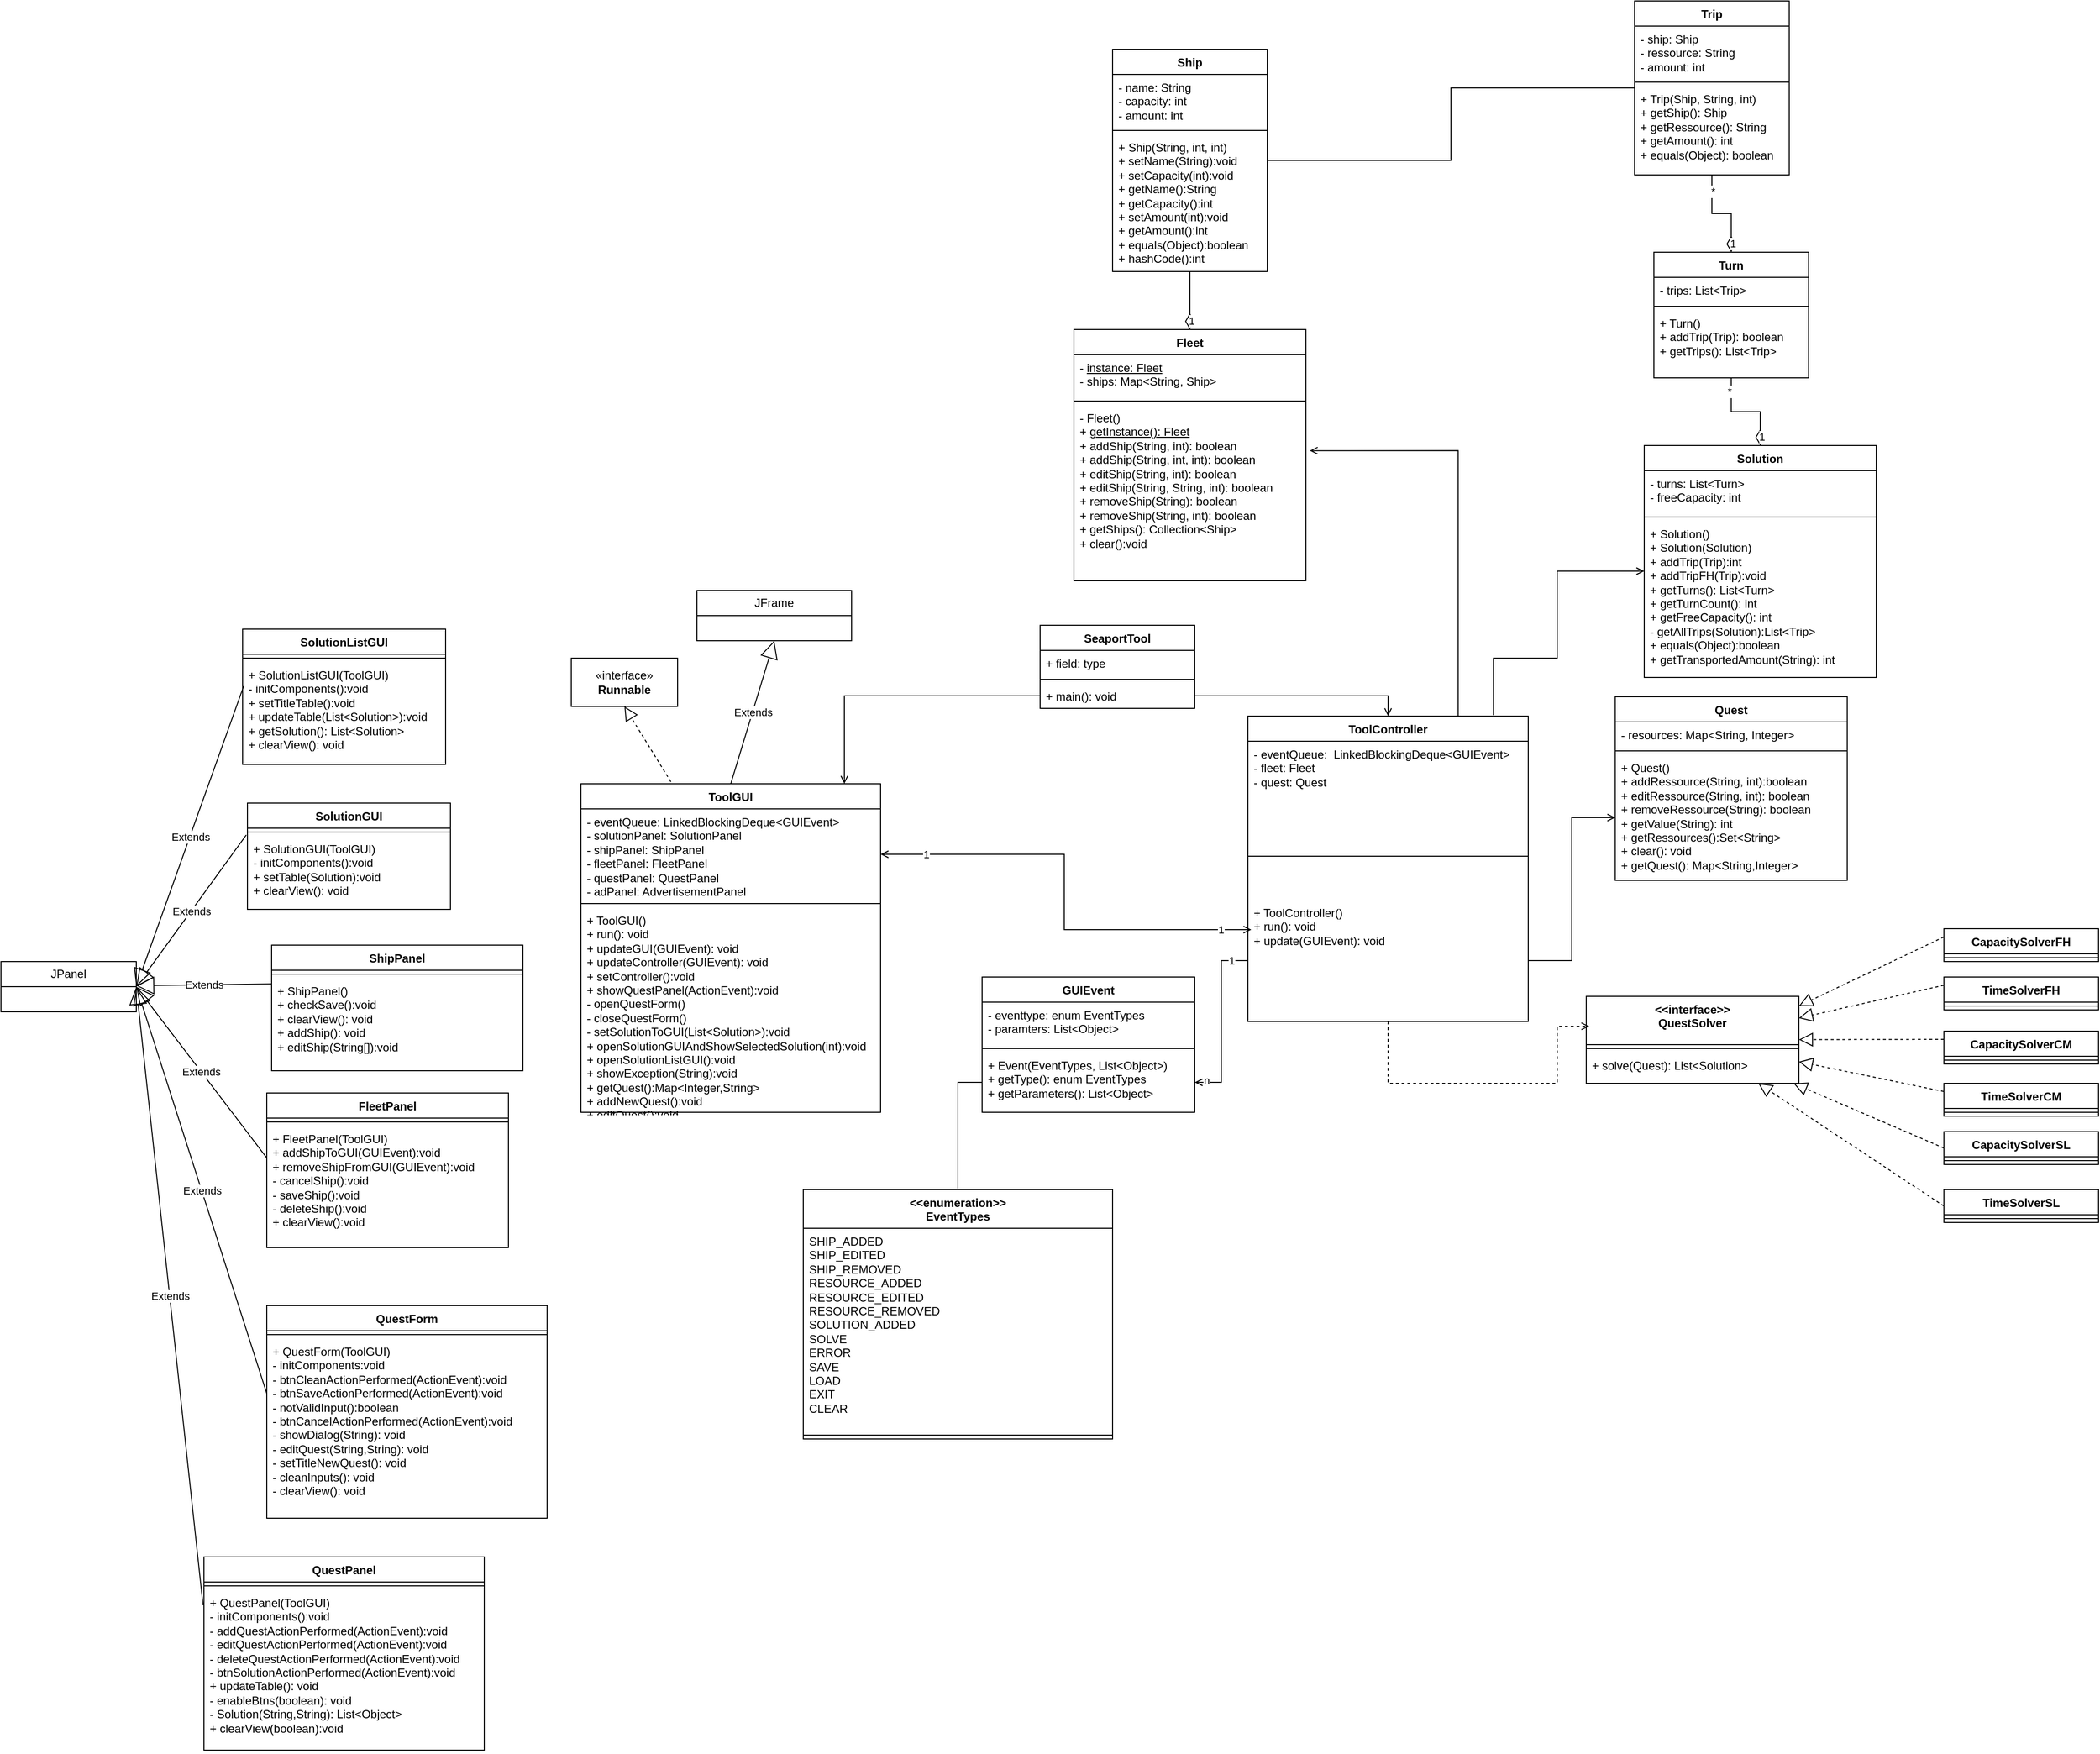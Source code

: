 <mxfile version="22.0.3" type="device">
  <diagram id="C5RBs43oDa-KdzZeNtuy" name="Page-1">
    <mxGraphModel dx="2874" dy="1236" grid="1" gridSize="10" guides="1" tooltips="1" connect="1" arrows="1" fold="1" page="0" pageScale="1" pageWidth="827" pageHeight="1169" math="0" shadow="0">
      <root>
        <mxCell id="WIyWlLk6GJQsqaUBKTNV-0" />
        <mxCell id="WIyWlLk6GJQsqaUBKTNV-1" parent="WIyWlLk6GJQsqaUBKTNV-0" />
        <mxCell id="2VStCSKUZjfk6ihANfYz-0" value="SeaportTool" style="swimlane;fontStyle=1;align=center;verticalAlign=top;childLayout=stackLayout;horizontal=1;startSize=26;horizontalStack=0;resizeParent=1;resizeParentMax=0;resizeLast=0;collapsible=1;marginBottom=0;whiteSpace=wrap;html=1;" parent="WIyWlLk6GJQsqaUBKTNV-1" vertex="1">
          <mxGeometry x="-5" y="566" width="160" height="86" as="geometry" />
        </mxCell>
        <mxCell id="2VStCSKUZjfk6ihANfYz-1" value="+ field: type" style="text;strokeColor=none;fillColor=none;align=left;verticalAlign=top;spacingLeft=4;spacingRight=4;overflow=hidden;rotatable=0;points=[[0,0.5],[1,0.5]];portConstraint=eastwest;whiteSpace=wrap;html=1;" parent="2VStCSKUZjfk6ihANfYz-0" vertex="1">
          <mxGeometry y="26" width="160" height="26" as="geometry" />
        </mxCell>
        <mxCell id="2VStCSKUZjfk6ihANfYz-2" value="" style="line;strokeWidth=1;fillColor=none;align=left;verticalAlign=middle;spacingTop=-1;spacingLeft=3;spacingRight=3;rotatable=0;labelPosition=right;points=[];portConstraint=eastwest;strokeColor=inherit;" parent="2VStCSKUZjfk6ihANfYz-0" vertex="1">
          <mxGeometry y="52" width="160" height="8" as="geometry" />
        </mxCell>
        <mxCell id="pzz5QwoeYlEcZ2WkyYNR-74" value="+ main(): void" style="text;strokeColor=none;fillColor=none;align=left;verticalAlign=top;spacingLeft=4;spacingRight=4;overflow=hidden;rotatable=0;points=[[0,0.5],[1,0.5]];portConstraint=eastwest;whiteSpace=wrap;html=1;" parent="2VStCSKUZjfk6ihANfYz-0" vertex="1">
          <mxGeometry y="60" width="160" height="26" as="geometry" />
        </mxCell>
        <mxCell id="2VStCSKUZjfk6ihANfYz-5" value="&lt;div&gt;&amp;lt;&amp;lt;interface&amp;gt;&amp;gt;&lt;/div&gt;&lt;div&gt;QuestSolver&lt;br&gt;&lt;/div&gt;" style="swimlane;fontStyle=1;align=center;verticalAlign=top;childLayout=stackLayout;horizontal=1;startSize=50;horizontalStack=0;resizeParent=1;resizeParentMax=0;resizeLast=0;collapsible=1;marginBottom=0;whiteSpace=wrap;html=1;" parent="WIyWlLk6GJQsqaUBKTNV-1" vertex="1">
          <mxGeometry x="560" y="950" width="220" height="90" as="geometry" />
        </mxCell>
        <mxCell id="2VStCSKUZjfk6ihANfYz-7" value="" style="line;strokeWidth=1;fillColor=none;align=left;verticalAlign=middle;spacingTop=-1;spacingLeft=3;spacingRight=3;rotatable=0;labelPosition=right;points=[];portConstraint=eastwest;strokeColor=inherit;" parent="2VStCSKUZjfk6ihANfYz-5" vertex="1">
          <mxGeometry y="50" width="220" height="8" as="geometry" />
        </mxCell>
        <mxCell id="2VStCSKUZjfk6ihANfYz-8" value="+ solve(Quest): List&amp;lt;Solution&amp;gt;" style="text;strokeColor=none;fillColor=none;align=left;verticalAlign=top;spacingLeft=4;spacingRight=4;overflow=hidden;rotatable=0;points=[[0,0.5],[1,0.5]];portConstraint=eastwest;whiteSpace=wrap;html=1;" parent="2VStCSKUZjfk6ihANfYz-5" vertex="1">
          <mxGeometry y="58" width="220" height="32" as="geometry" />
        </mxCell>
        <mxCell id="2VStCSKUZjfk6ihANfYz-9" value="Quest" style="swimlane;fontStyle=1;align=center;verticalAlign=top;childLayout=stackLayout;horizontal=1;startSize=26;horizontalStack=0;resizeParent=1;resizeParentMax=0;resizeLast=0;collapsible=1;marginBottom=0;whiteSpace=wrap;html=1;" parent="WIyWlLk6GJQsqaUBKTNV-1" vertex="1">
          <mxGeometry x="590" y="640" width="240" height="190" as="geometry" />
        </mxCell>
        <mxCell id="2VStCSKUZjfk6ihANfYz-10" value="- resources: Map&amp;lt;String, Integer&amp;gt;" style="text;strokeColor=none;fillColor=none;align=left;verticalAlign=top;spacingLeft=4;spacingRight=4;overflow=hidden;rotatable=0;points=[[0,0.5],[1,0.5]];portConstraint=eastwest;whiteSpace=wrap;html=1;" parent="2VStCSKUZjfk6ihANfYz-9" vertex="1">
          <mxGeometry y="26" width="240" height="26" as="geometry" />
        </mxCell>
        <mxCell id="2VStCSKUZjfk6ihANfYz-11" value="" style="line;strokeWidth=1;fillColor=none;align=left;verticalAlign=middle;spacingTop=-1;spacingLeft=3;spacingRight=3;rotatable=0;labelPosition=right;points=[];portConstraint=eastwest;strokeColor=inherit;" parent="2VStCSKUZjfk6ihANfYz-9" vertex="1">
          <mxGeometry y="52" width="240" height="8" as="geometry" />
        </mxCell>
        <mxCell id="2VStCSKUZjfk6ihANfYz-12" value="&lt;div&gt;+ Quest()&lt;br&gt;&lt;/div&gt;&lt;div&gt;+ addRessource(String, int):boolean&lt;/div&gt;&lt;div&gt;+ editRessource(String, int): boolean&lt;/div&gt;&lt;div&gt;+ removeRessource(String): boolean&lt;/div&gt;&lt;div&gt;+ getValue(String): int&lt;/div&gt;&lt;div&gt;+ getRessources():Set&amp;lt;String&amp;gt;&lt;br&gt;&lt;/div&gt;&lt;div&gt;+ clear(): void&lt;/div&gt;&lt;div&gt;+ getQuest(): Map&amp;lt;String,Integer&amp;gt;&lt;/div&gt;" style="text;strokeColor=none;fillColor=none;align=left;verticalAlign=top;spacingLeft=4;spacingRight=4;overflow=hidden;rotatable=0;points=[[0,0.5],[1,0.5]];portConstraint=eastwest;whiteSpace=wrap;html=1;" parent="2VStCSKUZjfk6ihANfYz-9" vertex="1">
          <mxGeometry y="60" width="240" height="130" as="geometry" />
        </mxCell>
        <mxCell id="2VStCSKUZjfk6ihANfYz-13" value="Solution" style="swimlane;fontStyle=1;align=center;verticalAlign=top;childLayout=stackLayout;horizontal=1;startSize=26;horizontalStack=0;resizeParent=1;resizeParentMax=0;resizeLast=0;collapsible=1;marginBottom=0;whiteSpace=wrap;html=1;" parent="WIyWlLk6GJQsqaUBKTNV-1" vertex="1">
          <mxGeometry x="620" y="380" width="240" height="240" as="geometry" />
        </mxCell>
        <mxCell id="2VStCSKUZjfk6ihANfYz-14" value="&lt;div&gt;- turns: List&amp;lt;Turn&amp;gt;&lt;/div&gt;&lt;div&gt;- freeCapacity: int&lt;br&gt;&lt;/div&gt;" style="text;strokeColor=none;fillColor=none;align=left;verticalAlign=top;spacingLeft=4;spacingRight=4;overflow=hidden;rotatable=0;points=[[0,0.5],[1,0.5]];portConstraint=eastwest;whiteSpace=wrap;html=1;" parent="2VStCSKUZjfk6ihANfYz-13" vertex="1">
          <mxGeometry y="26" width="240" height="44" as="geometry" />
        </mxCell>
        <mxCell id="2VStCSKUZjfk6ihANfYz-15" value="" style="line;strokeWidth=1;fillColor=none;align=left;verticalAlign=middle;spacingTop=-1;spacingLeft=3;spacingRight=3;rotatable=0;labelPosition=right;points=[];portConstraint=eastwest;strokeColor=inherit;" parent="2VStCSKUZjfk6ihANfYz-13" vertex="1">
          <mxGeometry y="70" width="240" height="8" as="geometry" />
        </mxCell>
        <mxCell id="2VStCSKUZjfk6ihANfYz-16" value="&lt;div&gt;+ Solution()&lt;/div&gt;&lt;div&gt;+ Solution(Solution)&lt;/div&gt;&lt;div&gt;+ addTrip(Trip):int&lt;/div&gt;&lt;div&gt;+ addTripFH(Trip):void&lt;/div&gt;&lt;div&gt;+ getTurns(): List&amp;lt;Turn&amp;gt;&lt;/div&gt;&lt;div&gt;+ getTurnCount(): int&lt;/div&gt;&lt;div&gt;+ getFreeCapacity(): int&lt;br&gt;&lt;/div&gt;&lt;div&gt;- getAllTrips(Solution):List&amp;lt;Trip&amp;gt;&lt;/div&gt;&lt;div&gt;+ equals(Object):boolean&lt;/div&gt;&lt;div&gt;+ getTransportedAmount(String): int&lt;/div&gt;&lt;div&gt;&lt;br&gt;&lt;/div&gt;" style="text;strokeColor=none;fillColor=none;align=left;verticalAlign=top;spacingLeft=4;spacingRight=4;overflow=hidden;rotatable=0;points=[[0,0.5],[1,0.5]];portConstraint=eastwest;whiteSpace=wrap;html=1;" parent="2VStCSKUZjfk6ihANfYz-13" vertex="1">
          <mxGeometry y="78" width="240" height="162" as="geometry" />
        </mxCell>
        <mxCell id="2VStCSKUZjfk6ihANfYz-21" value="Ship" style="swimlane;fontStyle=1;align=center;verticalAlign=top;childLayout=stackLayout;horizontal=1;startSize=26;horizontalStack=0;resizeParent=1;resizeParentMax=0;resizeLast=0;collapsible=1;marginBottom=0;whiteSpace=wrap;html=1;" parent="WIyWlLk6GJQsqaUBKTNV-1" vertex="1">
          <mxGeometry x="70" y="-30" width="160" height="230" as="geometry">
            <mxRectangle x="40" y="240" width="70" height="30" as="alternateBounds" />
          </mxGeometry>
        </mxCell>
        <mxCell id="2VStCSKUZjfk6ihANfYz-22" value="&lt;div&gt;- name: String&lt;/div&gt;&lt;div&gt;- capacity: int&lt;/div&gt;&lt;div&gt;- amount: int&lt;/div&gt;" style="text;strokeColor=none;fillColor=none;align=left;verticalAlign=top;spacingLeft=4;spacingRight=4;overflow=hidden;rotatable=0;points=[[0,0.5],[1,0.5]];portConstraint=eastwest;whiteSpace=wrap;html=1;" parent="2VStCSKUZjfk6ihANfYz-21" vertex="1">
          <mxGeometry y="26" width="160" height="54" as="geometry" />
        </mxCell>
        <mxCell id="2VStCSKUZjfk6ihANfYz-23" value="" style="line;strokeWidth=1;fillColor=none;align=left;verticalAlign=middle;spacingTop=-1;spacingLeft=3;spacingRight=3;rotatable=0;labelPosition=right;points=[];portConstraint=eastwest;strokeColor=inherit;" parent="2VStCSKUZjfk6ihANfYz-21" vertex="1">
          <mxGeometry y="80" width="160" height="8" as="geometry" />
        </mxCell>
        <mxCell id="2VStCSKUZjfk6ihANfYz-24" value="&lt;div&gt;+ Ship(String, int, int)&lt;/div&gt;&lt;div&gt;+ setName(String):void&lt;/div&gt;&lt;div&gt;+ setCapacity(int):void&lt;/div&gt;&lt;div&gt;+ getName():String&lt;/div&gt;&lt;div&gt;+ getCapacity():int&lt;br&gt;&lt;/div&gt;&lt;div&gt;+ setAmount(int):void&lt;/div&gt;&lt;div&gt;+ getAmount():int&lt;/div&gt;&lt;div&gt;+ equals(Object):boolean&lt;/div&gt;&lt;div&gt;+ hashCode():int&lt;/div&gt;" style="text;strokeColor=none;fillColor=none;align=left;verticalAlign=top;spacingLeft=4;spacingRight=4;overflow=hidden;rotatable=0;points=[[0,0.5],[1,0.5]];portConstraint=eastwest;whiteSpace=wrap;html=1;" parent="2VStCSKUZjfk6ihANfYz-21" vertex="1">
          <mxGeometry y="88" width="160" height="142" as="geometry" />
        </mxCell>
        <mxCell id="2VStCSKUZjfk6ihANfYz-25" value="Fleet" style="swimlane;fontStyle=1;align=center;verticalAlign=top;childLayout=stackLayout;horizontal=1;startSize=26;horizontalStack=0;resizeParent=1;resizeParentMax=0;resizeLast=0;collapsible=1;marginBottom=0;whiteSpace=wrap;html=1;" parent="WIyWlLk6GJQsqaUBKTNV-1" vertex="1">
          <mxGeometry x="30" y="260" width="240" height="260" as="geometry" />
        </mxCell>
        <mxCell id="2VStCSKUZjfk6ihANfYz-26" value="- &lt;u&gt;instance: Fleet&lt;/u&gt;&lt;br&gt;- ships: Map&amp;lt;String, Ship&amp;gt;" style="text;strokeColor=none;fillColor=none;align=left;verticalAlign=top;spacingLeft=4;spacingRight=4;overflow=hidden;rotatable=0;points=[[0,0.5],[1,0.5]];portConstraint=eastwest;whiteSpace=wrap;html=1;" parent="2VStCSKUZjfk6ihANfYz-25" vertex="1">
          <mxGeometry y="26" width="240" height="44" as="geometry" />
        </mxCell>
        <mxCell id="2VStCSKUZjfk6ihANfYz-27" value="" style="line;strokeWidth=1;fillColor=none;align=left;verticalAlign=middle;spacingTop=-1;spacingLeft=3;spacingRight=3;rotatable=0;labelPosition=right;points=[];portConstraint=eastwest;strokeColor=inherit;" parent="2VStCSKUZjfk6ihANfYz-25" vertex="1">
          <mxGeometry y="70" width="240" height="8" as="geometry" />
        </mxCell>
        <mxCell id="2VStCSKUZjfk6ihANfYz-28" value="&lt;div&gt;- Fleet()&lt;/div&gt;&lt;div&gt;+ &lt;u&gt;getInstance(): Fleet&lt;/u&gt;&lt;/div&gt;&lt;div&gt;+ addShip(String, int): boolean&lt;br&gt;&lt;/div&gt;&lt;div&gt;+ addShip(String, int, int): boolean&lt;/div&gt;&lt;div&gt;+ editShip(String, int): boolean&lt;/div&gt;&lt;div&gt;+ editShip(String, String, int): boolean&lt;/div&gt;&lt;div&gt;+ removeShip(String): boolean&lt;br&gt;&lt;/div&gt;&lt;div&gt;+ removeShip(String, int): boolean&lt;/div&gt;&lt;div&gt;+ getShips(): Collection&amp;lt;Ship&amp;gt;&lt;/div&gt;&lt;div&gt;+ clear():void&lt;/div&gt;" style="text;strokeColor=none;fillColor=none;align=left;verticalAlign=top;spacingLeft=4;spacingRight=4;overflow=hidden;rotatable=0;points=[[0,0.5],[1,0.5]];portConstraint=eastwest;whiteSpace=wrap;html=1;" parent="2VStCSKUZjfk6ihANfYz-25" vertex="1">
          <mxGeometry y="78" width="240" height="182" as="geometry" />
        </mxCell>
        <mxCell id="2VStCSKUZjfk6ihANfYz-29" value="Trip" style="swimlane;fontStyle=1;align=center;verticalAlign=top;childLayout=stackLayout;horizontal=1;startSize=26;horizontalStack=0;resizeParent=1;resizeParentMax=0;resizeLast=0;collapsible=1;marginBottom=0;whiteSpace=wrap;html=1;" parent="WIyWlLk6GJQsqaUBKTNV-1" vertex="1">
          <mxGeometry x="610" y="-80" width="160" height="180" as="geometry" />
        </mxCell>
        <mxCell id="2VStCSKUZjfk6ihANfYz-30" value="&lt;div&gt;- ship: Ship&lt;br&gt;&lt;/div&gt;&lt;div&gt;- ressource: String&lt;br&gt;&lt;/div&gt;&lt;div&gt;- amount: int&lt;br&gt;&lt;/div&gt;" style="text;strokeColor=none;fillColor=none;align=left;verticalAlign=top;spacingLeft=4;spacingRight=4;overflow=hidden;rotatable=0;points=[[0,0.5],[1,0.5]];portConstraint=eastwest;whiteSpace=wrap;html=1;" parent="2VStCSKUZjfk6ihANfYz-29" vertex="1">
          <mxGeometry y="26" width="160" height="54" as="geometry" />
        </mxCell>
        <mxCell id="2VStCSKUZjfk6ihANfYz-31" value="" style="line;strokeWidth=1;fillColor=none;align=left;verticalAlign=middle;spacingTop=-1;spacingLeft=3;spacingRight=3;rotatable=0;labelPosition=right;points=[];portConstraint=eastwest;strokeColor=inherit;" parent="2VStCSKUZjfk6ihANfYz-29" vertex="1">
          <mxGeometry y="80" width="160" height="8" as="geometry" />
        </mxCell>
        <mxCell id="2VStCSKUZjfk6ihANfYz-32" value="&lt;div&gt;+ Trip(Ship, String, int)&lt;/div&gt;&lt;div&gt;+ getShip(): Ship&lt;/div&gt;&lt;div&gt;+ getRessource(): String&lt;/div&gt;&lt;div&gt;+ getAmount(): int&lt;/div&gt;&lt;div&gt;+ equals(Object): boolean&lt;/div&gt;" style="text;strokeColor=none;fillColor=none;align=left;verticalAlign=top;spacingLeft=4;spacingRight=4;overflow=hidden;rotatable=0;points=[[0,0.5],[1,0.5]];portConstraint=eastwest;whiteSpace=wrap;html=1;" parent="2VStCSKUZjfk6ihANfYz-29" vertex="1">
          <mxGeometry y="88" width="160" height="92" as="geometry" />
        </mxCell>
        <mxCell id="2VStCSKUZjfk6ihANfYz-33" value="Turn" style="swimlane;fontStyle=1;align=center;verticalAlign=top;childLayout=stackLayout;horizontal=1;startSize=26;horizontalStack=0;resizeParent=1;resizeParentMax=0;resizeLast=0;collapsible=1;marginBottom=0;whiteSpace=wrap;html=1;" parent="WIyWlLk6GJQsqaUBKTNV-1" vertex="1">
          <mxGeometry x="630" y="180" width="160" height="130" as="geometry" />
        </mxCell>
        <mxCell id="2VStCSKUZjfk6ihANfYz-34" value="- trips: List&amp;lt;Trip&amp;gt;" style="text;strokeColor=none;fillColor=none;align=left;verticalAlign=top;spacingLeft=4;spacingRight=4;overflow=hidden;rotatable=0;points=[[0,0.5],[1,0.5]];portConstraint=eastwest;whiteSpace=wrap;html=1;" parent="2VStCSKUZjfk6ihANfYz-33" vertex="1">
          <mxGeometry y="26" width="160" height="26" as="geometry" />
        </mxCell>
        <mxCell id="2VStCSKUZjfk6ihANfYz-35" value="" style="line;strokeWidth=1;fillColor=none;align=left;verticalAlign=middle;spacingTop=-1;spacingLeft=3;spacingRight=3;rotatable=0;labelPosition=right;points=[];portConstraint=eastwest;strokeColor=inherit;" parent="2VStCSKUZjfk6ihANfYz-33" vertex="1">
          <mxGeometry y="52" width="160" height="8" as="geometry" />
        </mxCell>
        <mxCell id="2VStCSKUZjfk6ihANfYz-36" value="&lt;div&gt;+ Turn()&lt;/div&gt;&lt;div&gt;+ addTrip(Trip): boolean&lt;/div&gt;&lt;div&gt;+ getTrips(): List&amp;lt;Trip&amp;gt;&lt;br&gt;&lt;/div&gt;" style="text;strokeColor=none;fillColor=none;align=left;verticalAlign=top;spacingLeft=4;spacingRight=4;overflow=hidden;rotatable=0;points=[[0,0.5],[1,0.5]];portConstraint=eastwest;whiteSpace=wrap;html=1;" parent="2VStCSKUZjfk6ihANfYz-33" vertex="1">
          <mxGeometry y="60" width="160" height="70" as="geometry" />
        </mxCell>
        <mxCell id="2tUYn0M57NbODSfi8HWw-1" value="1" style="endArrow=none;html=1;endSize=12;startArrow=diamondThin;startSize=14;startFill=0;edgeStyle=orthogonalEdgeStyle;align=left;verticalAlign=bottom;rounded=0;endFill=0;" parent="WIyWlLk6GJQsqaUBKTNV-1" source="2VStCSKUZjfk6ihANfYz-13" target="2VStCSKUZjfk6ihANfYz-33" edge="1">
          <mxGeometry x="-1" y="3" relative="1" as="geometry">
            <mxPoint x="410" y="280" as="sourcePoint" />
            <mxPoint x="570" y="280" as="targetPoint" />
          </mxGeometry>
        </mxCell>
        <mxCell id="NB_guOWNLKYcYMETNAET-1" value="*" style="edgeLabel;html=1;align=center;verticalAlign=middle;resizable=0;points=[];" vertex="1" connectable="0" parent="2tUYn0M57NbODSfi8HWw-1">
          <mxGeometry x="0.72" y="2" relative="1" as="geometry">
            <mxPoint as="offset" />
          </mxGeometry>
        </mxCell>
        <mxCell id="2tUYn0M57NbODSfi8HWw-4" value="1" style="endArrow=none;html=1;endSize=12;startArrow=diamondThin;startSize=14;startFill=0;edgeStyle=orthogonalEdgeStyle;align=left;verticalAlign=bottom;rounded=0;endFill=0;" parent="WIyWlLk6GJQsqaUBKTNV-1" source="2VStCSKUZjfk6ihANfYz-33" target="2VStCSKUZjfk6ihANfYz-29" edge="1">
          <mxGeometry x="-1" y="3" relative="1" as="geometry">
            <mxPoint x="730" y="200" as="sourcePoint" />
            <mxPoint x="730" y="250" as="targetPoint" />
          </mxGeometry>
        </mxCell>
        <mxCell id="NB_guOWNLKYcYMETNAET-0" value="*" style="edgeLabel;html=1;align=center;verticalAlign=middle;resizable=0;points=[];" vertex="1" connectable="0" parent="2tUYn0M57NbODSfi8HWw-4">
          <mxGeometry x="0.661" y="-1" relative="1" as="geometry">
            <mxPoint as="offset" />
          </mxGeometry>
        </mxCell>
        <mxCell id="2tUYn0M57NbODSfi8HWw-8" value="1" style="endArrow=none;html=1;endSize=12;startArrow=diamondThin;startSize=14;startFill=0;edgeStyle=orthogonalEdgeStyle;align=left;verticalAlign=bottom;rounded=0;endFill=0;" parent="WIyWlLk6GJQsqaUBKTNV-1" source="2VStCSKUZjfk6ihANfYz-25" target="2VStCSKUZjfk6ihANfYz-21" edge="1">
          <mxGeometry x="-1" y="3" relative="1" as="geometry">
            <mxPoint x="410" y="470" as="sourcePoint" />
            <mxPoint x="570" y="470" as="targetPoint" />
          </mxGeometry>
        </mxCell>
        <mxCell id="WBkQMYbXfCcK89Wq34PX-0" value="" style="endArrow=none;html=1;edgeStyle=orthogonalEdgeStyle;rounded=0;" parent="WIyWlLk6GJQsqaUBKTNV-1" source="2VStCSKUZjfk6ihANfYz-21" target="2VStCSKUZjfk6ihANfYz-29" edge="1">
          <mxGeometry relative="1" as="geometry">
            <mxPoint x="330" y="260" as="sourcePoint" />
            <mxPoint x="490" y="260" as="targetPoint" />
          </mxGeometry>
        </mxCell>
        <mxCell id="pzz5QwoeYlEcZ2WkyYNR-1" value="ToolController" style="swimlane;fontStyle=1;align=center;verticalAlign=top;childLayout=stackLayout;horizontal=1;startSize=26;horizontalStack=0;resizeParent=1;resizeParentMax=0;resizeLast=0;collapsible=1;marginBottom=0;whiteSpace=wrap;html=1;" parent="WIyWlLk6GJQsqaUBKTNV-1" vertex="1">
          <mxGeometry x="210" y="660" width="290" height="316" as="geometry" />
        </mxCell>
        <mxCell id="pzz5QwoeYlEcZ2WkyYNR-39" value="- eventQueue:&amp;nbsp; LinkedBlockingDeque&amp;lt;GUIEvent&amp;gt;&lt;br&gt;- fleet: Fleet&lt;br&gt;- quest: Quest" style="text;strokeColor=none;fillColor=none;align=left;verticalAlign=top;spacingLeft=4;spacingRight=4;overflow=hidden;rotatable=0;points=[[0,0.5],[1,0.5]];portConstraint=eastwest;whiteSpace=wrap;html=1;" parent="pzz5QwoeYlEcZ2WkyYNR-1" vertex="1">
          <mxGeometry y="26" width="290" height="74" as="geometry" />
        </mxCell>
        <mxCell id="pzz5QwoeYlEcZ2WkyYNR-3" value="" style="line;strokeWidth=1;fillColor=none;align=left;verticalAlign=middle;spacingTop=-1;spacingLeft=3;spacingRight=3;rotatable=0;labelPosition=right;points=[];portConstraint=eastwest;strokeColor=inherit;" parent="pzz5QwoeYlEcZ2WkyYNR-1" vertex="1">
          <mxGeometry y="100" width="290" height="90" as="geometry" />
        </mxCell>
        <mxCell id="pzz5QwoeYlEcZ2WkyYNR-4" value="+ ToolController()&lt;br&gt;+ run(): void&lt;br&gt;+ update(GUIEvent): void" style="text;strokeColor=none;fillColor=none;align=left;verticalAlign=top;spacingLeft=4;spacingRight=4;overflow=hidden;rotatable=0;points=[[0,0.5],[1,0.5]];portConstraint=eastwest;whiteSpace=wrap;html=1;" parent="pzz5QwoeYlEcZ2WkyYNR-1" vertex="1">
          <mxGeometry y="190" width="290" height="126" as="geometry" />
        </mxCell>
        <mxCell id="pzz5QwoeYlEcZ2WkyYNR-5" value="ToolGUI" style="swimlane;fontStyle=1;align=center;verticalAlign=top;childLayout=stackLayout;horizontal=1;startSize=26;horizontalStack=0;resizeParent=1;resizeParentMax=0;resizeLast=0;collapsible=1;marginBottom=0;whiteSpace=wrap;html=1;" parent="WIyWlLk6GJQsqaUBKTNV-1" vertex="1">
          <mxGeometry x="-480" y="730" width="310" height="340" as="geometry" />
        </mxCell>
        <mxCell id="pzz5QwoeYlEcZ2WkyYNR-6" value="- eventQueue: LinkedBlockingDeque&amp;lt;GUIEvent&amp;gt;&lt;br&gt;- solutionPanel: SolutionPanel&lt;br&gt;- shipPanel: ShipPanel&lt;br&gt;- fleetPanel: FleetPanel&lt;br&gt;- questPanel: QuestPanel&lt;br&gt;- adPanel: AdvertisementPanel" style="text;strokeColor=none;fillColor=none;align=left;verticalAlign=top;spacingLeft=4;spacingRight=4;overflow=hidden;rotatable=0;points=[[0,0.5],[1,0.5]];portConstraint=eastwest;whiteSpace=wrap;html=1;" parent="pzz5QwoeYlEcZ2WkyYNR-5" vertex="1">
          <mxGeometry y="26" width="310" height="94" as="geometry" />
        </mxCell>
        <mxCell id="pzz5QwoeYlEcZ2WkyYNR-7" value="" style="line;strokeWidth=1;fillColor=none;align=left;verticalAlign=middle;spacingTop=-1;spacingLeft=3;spacingRight=3;rotatable=0;labelPosition=right;points=[];portConstraint=eastwest;strokeColor=inherit;" parent="pzz5QwoeYlEcZ2WkyYNR-5" vertex="1">
          <mxGeometry y="120" width="310" height="8" as="geometry" />
        </mxCell>
        <mxCell id="pzz5QwoeYlEcZ2WkyYNR-8" value="+ ToolGUI()&lt;br&gt;+ run(): void&lt;br&gt;+ updateGUI(GUIEvent): void&lt;br&gt;+ updateController(GUIEvent): void&lt;br&gt;+ setController():void&lt;br&gt;+ showQuestPanel(ActionEvent):void&lt;br&gt;- openQuestForm()&lt;br&gt;- closeQuestForm()&lt;br&gt;- setSolutionToGUI(List&amp;lt;Solution&amp;gt;):void&lt;br&gt;+ openSolutionGUIAndShowSelectedSolution(int):void&lt;br&gt;+ openSolutionListGUI():void&lt;br&gt;+ showException(String):void&lt;br&gt;+ getQuest():Map&amp;lt;Integer,String&amp;gt;&lt;br&gt;+ addNewQuest():void&lt;br&gt;+ editQuest():void&lt;br&gt;" style="text;strokeColor=none;fillColor=none;align=left;verticalAlign=top;spacingLeft=4;spacingRight=4;overflow=hidden;rotatable=0;points=[[0,0.5],[1,0.5]];portConstraint=eastwest;whiteSpace=wrap;html=1;" parent="pzz5QwoeYlEcZ2WkyYNR-5" vertex="1">
          <mxGeometry y="128" width="310" height="212" as="geometry" />
        </mxCell>
        <mxCell id="pzz5QwoeYlEcZ2WkyYNR-9" value="JFrame" style="swimlane;fontStyle=0;childLayout=stackLayout;horizontal=1;startSize=26;fillColor=none;horizontalStack=0;resizeParent=1;resizeParentMax=0;resizeLast=0;collapsible=1;marginBottom=0;whiteSpace=wrap;html=1;" parent="WIyWlLk6GJQsqaUBKTNV-1" vertex="1">
          <mxGeometry x="-360" y="530" width="160" height="52" as="geometry" />
        </mxCell>
        <mxCell id="pzz5QwoeYlEcZ2WkyYNR-13" value="Extends" style="endArrow=block;endSize=16;endFill=0;html=1;rounded=0;exitX=0.5;exitY=0;exitDx=0;exitDy=0;entryX=0.5;entryY=1;entryDx=0;entryDy=0;" parent="WIyWlLk6GJQsqaUBKTNV-1" source="pzz5QwoeYlEcZ2WkyYNR-5" target="pzz5QwoeYlEcZ2WkyYNR-9" edge="1">
          <mxGeometry width="160" relative="1" as="geometry">
            <mxPoint x="340" y="730" as="sourcePoint" />
            <mxPoint x="500" y="730" as="targetPoint" />
          </mxGeometry>
        </mxCell>
        <mxCell id="pzz5QwoeYlEcZ2WkyYNR-14" value="«interface»&lt;br&gt;&lt;b&gt;Runnable&lt;/b&gt;" style="html=1;whiteSpace=wrap;" parent="WIyWlLk6GJQsqaUBKTNV-1" vertex="1">
          <mxGeometry x="-490" y="600" width="110" height="50" as="geometry" />
        </mxCell>
        <mxCell id="pzz5QwoeYlEcZ2WkyYNR-15" value="FleetPanel" style="swimlane;fontStyle=1;align=center;verticalAlign=top;childLayout=stackLayout;horizontal=1;startSize=26;horizontalStack=0;resizeParent=1;resizeParentMax=0;resizeLast=0;collapsible=1;marginBottom=0;whiteSpace=wrap;html=1;" parent="WIyWlLk6GJQsqaUBKTNV-1" vertex="1">
          <mxGeometry x="-805" y="1050" width="250" height="160" as="geometry" />
        </mxCell>
        <mxCell id="pzz5QwoeYlEcZ2WkyYNR-17" value="" style="line;strokeWidth=1;fillColor=none;align=left;verticalAlign=middle;spacingTop=-1;spacingLeft=3;spacingRight=3;rotatable=0;labelPosition=right;points=[];portConstraint=eastwest;strokeColor=inherit;" parent="pzz5QwoeYlEcZ2WkyYNR-15" vertex="1">
          <mxGeometry y="26" width="250" height="8" as="geometry" />
        </mxCell>
        <mxCell id="pzz5QwoeYlEcZ2WkyYNR-18" value="+ FleetPanel(ToolGUI)&lt;br&gt;+ addShipToGUI(GUIEvent):void&lt;br&gt;+ removeShipFromGUI(GUIEvent):void&lt;br&gt;- cancelShip():void&lt;br&gt;- saveShip():void&lt;br&gt;- deleteShip():void&lt;br&gt;+ clearView():void" style="text;strokeColor=none;fillColor=none;align=left;verticalAlign=top;spacingLeft=4;spacingRight=4;overflow=hidden;rotatable=0;points=[[0,0.5],[1,0.5]];portConstraint=eastwest;whiteSpace=wrap;html=1;" parent="pzz5QwoeYlEcZ2WkyYNR-15" vertex="1">
          <mxGeometry y="34" width="250" height="126" as="geometry" />
        </mxCell>
        <mxCell id="pzz5QwoeYlEcZ2WkyYNR-19" value="QuestForm" style="swimlane;fontStyle=1;align=center;verticalAlign=top;childLayout=stackLayout;horizontal=1;startSize=26;horizontalStack=0;resizeParent=1;resizeParentMax=0;resizeLast=0;collapsible=1;marginBottom=0;whiteSpace=wrap;html=1;" parent="WIyWlLk6GJQsqaUBKTNV-1" vertex="1">
          <mxGeometry x="-805" y="1270" width="290" height="220" as="geometry" />
        </mxCell>
        <mxCell id="pzz5QwoeYlEcZ2WkyYNR-21" value="" style="line;strokeWidth=1;fillColor=none;align=left;verticalAlign=middle;spacingTop=-1;spacingLeft=3;spacingRight=3;rotatable=0;labelPosition=right;points=[];portConstraint=eastwest;strokeColor=inherit;" parent="pzz5QwoeYlEcZ2WkyYNR-19" vertex="1">
          <mxGeometry y="26" width="290" height="8" as="geometry" />
        </mxCell>
        <mxCell id="pzz5QwoeYlEcZ2WkyYNR-22" value="+ QuestForm(ToolGUI)&lt;br&gt;- initComponents:void&lt;br&gt;- btnCleanActionPerformed(ActionEvent):void&lt;br&gt;- btnSaveActionPerformed(ActionEvent):void&lt;br&gt;- notValidInput():boolean&lt;br&gt;- btnCancelActionPerformed(ActionEvent):void&lt;br&gt;- showDialog(String): void&lt;br&gt;- editQuest(String,String): void&lt;br&gt;- setTitleNewQuest(): void&lt;br&gt;- cleanInputs(): void&lt;br&gt;- clearView(): void" style="text;strokeColor=none;fillColor=none;align=left;verticalAlign=top;spacingLeft=4;spacingRight=4;overflow=hidden;rotatable=0;points=[[0,0.5],[1,0.5]];portConstraint=eastwest;whiteSpace=wrap;html=1;" parent="pzz5QwoeYlEcZ2WkyYNR-19" vertex="1">
          <mxGeometry y="34" width="290" height="186" as="geometry" />
        </mxCell>
        <mxCell id="pzz5QwoeYlEcZ2WkyYNR-23" value="SolutionGUI" style="swimlane;fontStyle=1;align=center;verticalAlign=top;childLayout=stackLayout;horizontal=1;startSize=26;horizontalStack=0;resizeParent=1;resizeParentMax=0;resizeLast=0;collapsible=1;marginBottom=0;whiteSpace=wrap;html=1;" parent="WIyWlLk6GJQsqaUBKTNV-1" vertex="1">
          <mxGeometry x="-825" y="750" width="210" height="110" as="geometry" />
        </mxCell>
        <mxCell id="pzz5QwoeYlEcZ2WkyYNR-25" value="" style="line;strokeWidth=1;fillColor=none;align=left;verticalAlign=middle;spacingTop=-1;spacingLeft=3;spacingRight=3;rotatable=0;labelPosition=right;points=[];portConstraint=eastwest;strokeColor=inherit;" parent="pzz5QwoeYlEcZ2WkyYNR-23" vertex="1">
          <mxGeometry y="26" width="210" height="8" as="geometry" />
        </mxCell>
        <mxCell id="pzz5QwoeYlEcZ2WkyYNR-26" value="+ SolutionGUI(ToolGUI)&lt;br&gt;- initComponents():void&lt;br&gt;+ setTable(Solution):void&lt;br&gt;+ clearView(): void" style="text;strokeColor=none;fillColor=none;align=left;verticalAlign=top;spacingLeft=4;spacingRight=4;overflow=hidden;rotatable=0;points=[[0,0.5],[1,0.5]];portConstraint=eastwest;whiteSpace=wrap;html=1;" parent="pzz5QwoeYlEcZ2WkyYNR-23" vertex="1">
          <mxGeometry y="34" width="210" height="76" as="geometry" />
        </mxCell>
        <mxCell id="pzz5QwoeYlEcZ2WkyYNR-27" value="QuestPanel" style="swimlane;fontStyle=1;align=center;verticalAlign=top;childLayout=stackLayout;horizontal=1;startSize=26;horizontalStack=0;resizeParent=1;resizeParentMax=0;resizeLast=0;collapsible=1;marginBottom=0;whiteSpace=wrap;html=1;" parent="WIyWlLk6GJQsqaUBKTNV-1" vertex="1">
          <mxGeometry x="-870" y="1530" width="290" height="200" as="geometry" />
        </mxCell>
        <mxCell id="pzz5QwoeYlEcZ2WkyYNR-29" value="" style="line;strokeWidth=1;fillColor=none;align=left;verticalAlign=middle;spacingTop=-1;spacingLeft=3;spacingRight=3;rotatable=0;labelPosition=right;points=[];portConstraint=eastwest;strokeColor=inherit;" parent="pzz5QwoeYlEcZ2WkyYNR-27" vertex="1">
          <mxGeometry y="26" width="290" height="8" as="geometry" />
        </mxCell>
        <mxCell id="pzz5QwoeYlEcZ2WkyYNR-30" value="+ QuestPanel(ToolGUI)&lt;br&gt;- initComponents():void&lt;br&gt;- addQuestActionPerformed(ActionEvent):void&lt;br&gt;- editQuestActionPerformed(ActionEvent):void&lt;br&gt;- deleteQuestActionPerformed(ActionEvent):void&lt;br&gt;- btnSolutionActionPerformed(ActionEvent):void&lt;br&gt;+ updateTable(): void&lt;br&gt;- enableBtns(boolean): void&lt;br&gt;- Solution(String,String): List&amp;lt;Object&amp;gt;&lt;br&gt;+ clearView(boolean):void" style="text;strokeColor=none;fillColor=none;align=left;verticalAlign=top;spacingLeft=4;spacingRight=4;overflow=hidden;rotatable=0;points=[[0,0.5],[1,0.5]];portConstraint=eastwest;whiteSpace=wrap;html=1;" parent="pzz5QwoeYlEcZ2WkyYNR-27" vertex="1">
          <mxGeometry y="34" width="290" height="166" as="geometry" />
        </mxCell>
        <mxCell id="pzz5QwoeYlEcZ2WkyYNR-31" value="GUIEvent" style="swimlane;fontStyle=1;align=center;verticalAlign=top;childLayout=stackLayout;horizontal=1;startSize=26;horizontalStack=0;resizeParent=1;resizeParentMax=0;resizeLast=0;collapsible=1;marginBottom=0;whiteSpace=wrap;html=1;" parent="WIyWlLk6GJQsqaUBKTNV-1" vertex="1">
          <mxGeometry x="-65" y="930" width="220" height="140" as="geometry" />
        </mxCell>
        <mxCell id="pzz5QwoeYlEcZ2WkyYNR-32" value="- eventtype: enum EventTypes&lt;br&gt;- paramters: List&amp;lt;Object&amp;gt;" style="text;strokeColor=none;fillColor=none;align=left;verticalAlign=top;spacingLeft=4;spacingRight=4;overflow=hidden;rotatable=0;points=[[0,0.5],[1,0.5]];portConstraint=eastwest;whiteSpace=wrap;html=1;" parent="pzz5QwoeYlEcZ2WkyYNR-31" vertex="1">
          <mxGeometry y="26" width="220" height="44" as="geometry" />
        </mxCell>
        <mxCell id="pzz5QwoeYlEcZ2WkyYNR-33" value="" style="line;strokeWidth=1;fillColor=none;align=left;verticalAlign=middle;spacingTop=-1;spacingLeft=3;spacingRight=3;rotatable=0;labelPosition=right;points=[];portConstraint=eastwest;strokeColor=inherit;" parent="pzz5QwoeYlEcZ2WkyYNR-31" vertex="1">
          <mxGeometry y="70" width="220" height="8" as="geometry" />
        </mxCell>
        <mxCell id="pzz5QwoeYlEcZ2WkyYNR-34" value="+ Event(EventTypes, List&amp;lt;Object&amp;gt;)&lt;br&gt;+ getType(): enum EventTypes&lt;br&gt;+ getParameters(): List&amp;lt;Object&amp;gt;" style="text;strokeColor=none;fillColor=none;align=left;verticalAlign=top;spacingLeft=4;spacingRight=4;overflow=hidden;rotatable=0;points=[[0,0.5],[1,0.5]];portConstraint=eastwest;whiteSpace=wrap;html=1;" parent="pzz5QwoeYlEcZ2WkyYNR-31" vertex="1">
          <mxGeometry y="78" width="220" height="62" as="geometry" />
        </mxCell>
        <mxCell id="pzz5QwoeYlEcZ2WkyYNR-35" value="&amp;lt;&amp;lt;enumeration&amp;gt;&amp;gt;&lt;br&gt;EventTypes" style="swimlane;fontStyle=1;align=center;verticalAlign=top;childLayout=stackLayout;horizontal=1;startSize=40;horizontalStack=0;resizeParent=1;resizeParentMax=0;resizeLast=0;collapsible=1;marginBottom=0;whiteSpace=wrap;html=1;" parent="WIyWlLk6GJQsqaUBKTNV-1" vertex="1">
          <mxGeometry x="-250" y="1150" width="320" height="258" as="geometry" />
        </mxCell>
        <mxCell id="pzz5QwoeYlEcZ2WkyYNR-40" value="SHIP_ADDED&lt;br&gt;SHIP_EDITED&lt;br&gt;SHIP_REMOVED&lt;br&gt;RESOURCE_ADDED&lt;br&gt;RESOURCE_EDITED&lt;br&gt;RESOURCE_REMOVED&lt;br&gt;SOLUTION_ADDED&lt;br&gt;SOLVE&lt;br&gt;ERROR&lt;br&gt;SAVE&lt;br&gt;LOAD&lt;br&gt;EXIT&lt;br&gt;CLEAR" style="text;strokeColor=none;fillColor=none;align=left;verticalAlign=top;spacingLeft=4;spacingRight=4;overflow=hidden;rotatable=0;points=[[0,0.5],[1,0.5]];portConstraint=eastwest;whiteSpace=wrap;html=1;" parent="pzz5QwoeYlEcZ2WkyYNR-35" vertex="1">
          <mxGeometry y="40" width="320" height="210" as="geometry" />
        </mxCell>
        <mxCell id="pzz5QwoeYlEcZ2WkyYNR-37" value="" style="line;strokeWidth=1;fillColor=none;align=left;verticalAlign=middle;spacingTop=-1;spacingLeft=3;spacingRight=3;rotatable=0;labelPosition=right;points=[];portConstraint=eastwest;strokeColor=inherit;" parent="pzz5QwoeYlEcZ2WkyYNR-35" vertex="1">
          <mxGeometry y="250" width="320" height="8" as="geometry" />
        </mxCell>
        <mxCell id="pzz5QwoeYlEcZ2WkyYNR-51" style="edgeStyle=orthogonalEdgeStyle;rounded=0;orthogonalLoop=1;jettySize=auto;html=1;entryX=0.012;entryY=0.246;entryDx=0;entryDy=0;entryPerimeter=0;startArrow=open;startFill=0;endArrow=open;endFill=0;exitX=1;exitY=0.5;exitDx=0;exitDy=0;" parent="WIyWlLk6GJQsqaUBKTNV-1" source="pzz5QwoeYlEcZ2WkyYNR-6" target="pzz5QwoeYlEcZ2WkyYNR-4" edge="1">
          <mxGeometry relative="1" as="geometry" />
        </mxCell>
        <mxCell id="pzz5QwoeYlEcZ2WkyYNR-52" value="1" style="edgeLabel;html=1;align=center;verticalAlign=middle;resizable=0;points=[];" parent="pzz5QwoeYlEcZ2WkyYNR-51" vertex="1" connectable="0">
          <mxGeometry x="-0.799" relative="1" as="geometry">
            <mxPoint as="offset" />
          </mxGeometry>
        </mxCell>
        <mxCell id="pzz5QwoeYlEcZ2WkyYNR-53" value="1" style="edgeLabel;html=1;align=center;verticalAlign=middle;resizable=0;points=[];" parent="pzz5QwoeYlEcZ2WkyYNR-51" vertex="1" connectable="0">
          <mxGeometry x="0.864" relative="1" as="geometry">
            <mxPoint as="offset" />
          </mxGeometry>
        </mxCell>
        <mxCell id="pzz5QwoeYlEcZ2WkyYNR-54" style="edgeStyle=orthogonalEdgeStyle;rounded=0;orthogonalLoop=1;jettySize=auto;html=1;endArrow=none;endFill=0;startArrow=open;startFill=0;" parent="WIyWlLk6GJQsqaUBKTNV-1" source="pzz5QwoeYlEcZ2WkyYNR-34" target="pzz5QwoeYlEcZ2WkyYNR-4" edge="1">
          <mxGeometry relative="1" as="geometry" />
        </mxCell>
        <mxCell id="pzz5QwoeYlEcZ2WkyYNR-55" value="n" style="edgeLabel;html=1;align=center;verticalAlign=middle;resizable=0;points=[];" parent="pzz5QwoeYlEcZ2WkyYNR-54" vertex="1" connectable="0">
          <mxGeometry x="-0.875" y="2" relative="1" as="geometry">
            <mxPoint as="offset" />
          </mxGeometry>
        </mxCell>
        <mxCell id="pzz5QwoeYlEcZ2WkyYNR-56" value="1" style="edgeLabel;html=1;align=center;verticalAlign=middle;resizable=0;points=[];" parent="pzz5QwoeYlEcZ2WkyYNR-54" vertex="1" connectable="0">
          <mxGeometry x="0.811" relative="1" as="geometry">
            <mxPoint as="offset" />
          </mxGeometry>
        </mxCell>
        <mxCell id="pzz5QwoeYlEcZ2WkyYNR-59" style="edgeStyle=orthogonalEdgeStyle;rounded=0;orthogonalLoop=1;jettySize=auto;html=1;endArrow=none;endFill=0;" parent="WIyWlLk6GJQsqaUBKTNV-1" source="pzz5QwoeYlEcZ2WkyYNR-34" target="pzz5QwoeYlEcZ2WkyYNR-35" edge="1">
          <mxGeometry relative="1" as="geometry" />
        </mxCell>
        <mxCell id="pzz5QwoeYlEcZ2WkyYNR-60" value="JPanel" style="swimlane;fontStyle=0;childLayout=stackLayout;horizontal=1;startSize=26;fillColor=none;horizontalStack=0;resizeParent=1;resizeParentMax=0;resizeLast=0;collapsible=1;marginBottom=0;whiteSpace=wrap;html=1;" parent="WIyWlLk6GJQsqaUBKTNV-1" vertex="1">
          <mxGeometry x="-1080" y="914" width="140" height="52" as="geometry" />
        </mxCell>
        <mxCell id="pzz5QwoeYlEcZ2WkyYNR-64" value="Extends" style="endArrow=block;endSize=16;endFill=0;html=1;rounded=0;exitX=-0.006;exitY=0.269;exitDx=0;exitDy=0;exitPerimeter=0;entryX=1;entryY=0.5;entryDx=0;entryDy=0;" parent="WIyWlLk6GJQsqaUBKTNV-1" target="pzz5QwoeYlEcZ2WkyYNR-60" edge="1">
          <mxGeometry width="160" relative="1" as="geometry">
            <mxPoint x="-826.26" y="782.994" as="sourcePoint" />
            <mxPoint x="-480" y="970" as="targetPoint" />
          </mxGeometry>
        </mxCell>
        <mxCell id="pzz5QwoeYlEcZ2WkyYNR-65" value="Extends" style="endArrow=block;endSize=16;endFill=0;html=1;rounded=0;exitX=0;exitY=0.263;exitDx=0;exitDy=0;entryX=1;entryY=0.5;entryDx=0;entryDy=0;exitPerimeter=0;" parent="WIyWlLk6GJQsqaUBKTNV-1" source="pzz5QwoeYlEcZ2WkyYNR-18" target="pzz5QwoeYlEcZ2WkyYNR-60" edge="1">
          <mxGeometry width="160" relative="1" as="geometry">
            <mxPoint x="-815" y="964" as="sourcePoint" />
            <mxPoint x="-800" y="956" as="targetPoint" />
          </mxGeometry>
        </mxCell>
        <mxCell id="pzz5QwoeYlEcZ2WkyYNR-66" value="Extends" style="endArrow=block;endSize=16;endFill=0;html=1;rounded=0;exitX=0;exitY=0.5;exitDx=0;exitDy=0;entryX=1;entryY=0.5;entryDx=0;entryDy=0;" parent="WIyWlLk6GJQsqaUBKTNV-1" target="pzz5QwoeYlEcZ2WkyYNR-60" edge="1">
          <mxGeometry width="160" relative="1" as="geometry">
            <mxPoint x="-805" y="1361" as="sourcePoint" />
            <mxPoint x="-790" y="966" as="targetPoint" />
          </mxGeometry>
        </mxCell>
        <mxCell id="pzz5QwoeYlEcZ2WkyYNR-67" value="Extends" style="endArrow=block;endSize=16;endFill=0;html=1;rounded=0;exitX=-0.006;exitY=0.923;exitDx=0;exitDy=0;exitPerimeter=0;entryX=1;entryY=0.5;entryDx=0;entryDy=0;" parent="WIyWlLk6GJQsqaUBKTNV-1" target="pzz5QwoeYlEcZ2WkyYNR-60" edge="1">
          <mxGeometry width="160" relative="1" as="geometry">
            <mxPoint x="-870.96" y="1579.998" as="sourcePoint" />
            <mxPoint x="-780" y="976" as="targetPoint" />
          </mxGeometry>
        </mxCell>
        <mxCell id="pzz5QwoeYlEcZ2WkyYNR-68" value="" style="endArrow=block;dashed=1;endFill=0;endSize=12;html=1;rounded=0;entryX=0.5;entryY=1;entryDx=0;entryDy=0;exitX=0.3;exitY=-0.006;exitDx=0;exitDy=0;exitPerimeter=0;" parent="WIyWlLk6GJQsqaUBKTNV-1" source="pzz5QwoeYlEcZ2WkyYNR-5" target="pzz5QwoeYlEcZ2WkyYNR-14" edge="1">
          <mxGeometry width="160" relative="1" as="geometry">
            <mxPoint x="-270" y="760" as="sourcePoint" />
            <mxPoint x="-110" y="760" as="targetPoint" />
          </mxGeometry>
        </mxCell>
        <mxCell id="pzz5QwoeYlEcZ2WkyYNR-69" style="edgeStyle=orthogonalEdgeStyle;rounded=0;orthogonalLoop=1;jettySize=auto;html=1;entryX=0.014;entryY=0.344;entryDx=0;entryDy=0;entryPerimeter=0;endArrow=open;endFill=0;dashed=1;" parent="WIyWlLk6GJQsqaUBKTNV-1" source="pzz5QwoeYlEcZ2WkyYNR-1" target="2VStCSKUZjfk6ihANfYz-5" edge="1">
          <mxGeometry relative="1" as="geometry">
            <Array as="points">
              <mxPoint x="355" y="1040" />
              <mxPoint x="530" y="1040" />
              <mxPoint x="530" y="981" />
            </Array>
          </mxGeometry>
        </mxCell>
        <mxCell id="pzz5QwoeYlEcZ2WkyYNR-71" style="edgeStyle=orthogonalEdgeStyle;rounded=0;orthogonalLoop=1;jettySize=auto;html=1;endArrow=open;endFill=0;exitX=0.876;exitY=-0.003;exitDx=0;exitDy=0;exitPerimeter=0;" parent="WIyWlLk6GJQsqaUBKTNV-1" source="pzz5QwoeYlEcZ2WkyYNR-1" target="2VStCSKUZjfk6ihANfYz-16" edge="1">
          <mxGeometry relative="1" as="geometry">
            <mxPoint x="490" y="827" as="sourcePoint" />
            <mxPoint x="563" y="731" as="targetPoint" />
            <Array as="points">
              <mxPoint x="464" y="600" />
              <mxPoint x="530" y="600" />
              <mxPoint x="530" y="510" />
            </Array>
          </mxGeometry>
        </mxCell>
        <mxCell id="pzz5QwoeYlEcZ2WkyYNR-72" style="edgeStyle=orthogonalEdgeStyle;rounded=0;orthogonalLoop=1;jettySize=auto;html=1;endArrow=open;endFill=0;" parent="WIyWlLk6GJQsqaUBKTNV-1" source="pzz5QwoeYlEcZ2WkyYNR-4" target="2VStCSKUZjfk6ihANfYz-12" edge="1">
          <mxGeometry relative="1" as="geometry">
            <mxPoint x="500" y="837" as="sourcePoint" />
            <mxPoint x="573" y="741" as="targetPoint" />
          </mxGeometry>
        </mxCell>
        <mxCell id="pzz5QwoeYlEcZ2WkyYNR-73" style="edgeStyle=orthogonalEdgeStyle;rounded=0;orthogonalLoop=1;jettySize=auto;html=1;entryX=1.017;entryY=0.26;entryDx=0;entryDy=0;entryPerimeter=0;endArrow=open;endFill=0;exitX=0.75;exitY=0;exitDx=0;exitDy=0;" parent="WIyWlLk6GJQsqaUBKTNV-1" source="pzz5QwoeYlEcZ2WkyYNR-1" target="2VStCSKUZjfk6ihANfYz-28" edge="1">
          <mxGeometry relative="1" as="geometry">
            <mxPoint x="510" y="847" as="sourcePoint" />
            <mxPoint x="583" y="751" as="targetPoint" />
          </mxGeometry>
        </mxCell>
        <mxCell id="pzz5QwoeYlEcZ2WkyYNR-75" style="edgeStyle=orthogonalEdgeStyle;rounded=0;orthogonalLoop=1;jettySize=auto;html=1;entryX=0.879;entryY=0;entryDx=0;entryDy=0;entryPerimeter=0;endArrow=open;endFill=0;" parent="WIyWlLk6GJQsqaUBKTNV-1" source="pzz5QwoeYlEcZ2WkyYNR-74" target="pzz5QwoeYlEcZ2WkyYNR-5" edge="1">
          <mxGeometry relative="1" as="geometry" />
        </mxCell>
        <mxCell id="pzz5QwoeYlEcZ2WkyYNR-76" style="edgeStyle=orthogonalEdgeStyle;rounded=0;orthogonalLoop=1;jettySize=auto;html=1;endArrow=open;endFill=0;" parent="WIyWlLk6GJQsqaUBKTNV-1" source="pzz5QwoeYlEcZ2WkyYNR-74" target="pzz5QwoeYlEcZ2WkyYNR-1" edge="1">
          <mxGeometry relative="1" as="geometry" />
        </mxCell>
        <mxCell id="L6riE7XRHPk8gkByObyx-0" value="CapacitySolverFH" style="swimlane;fontStyle=1;align=center;verticalAlign=top;childLayout=stackLayout;horizontal=1;startSize=26;horizontalStack=0;resizeParent=1;resizeParentMax=0;resizeLast=0;collapsible=1;marginBottom=0;whiteSpace=wrap;html=1;" parent="WIyWlLk6GJQsqaUBKTNV-1" vertex="1">
          <mxGeometry x="930" y="880" width="160" height="34" as="geometry" />
        </mxCell>
        <mxCell id="L6riE7XRHPk8gkByObyx-2" value="" style="line;strokeWidth=1;fillColor=none;align=left;verticalAlign=middle;spacingTop=-1;spacingLeft=3;spacingRight=3;rotatable=0;labelPosition=right;points=[];portConstraint=eastwest;strokeColor=inherit;" parent="L6riE7XRHPk8gkByObyx-0" vertex="1">
          <mxGeometry y="26" width="160" height="8" as="geometry" />
        </mxCell>
        <mxCell id="L6riE7XRHPk8gkByObyx-4" value="TimeSolverFH" style="swimlane;fontStyle=1;align=center;verticalAlign=top;childLayout=stackLayout;horizontal=1;startSize=26;horizontalStack=0;resizeParent=1;resizeParentMax=0;resizeLast=0;collapsible=1;marginBottom=0;whiteSpace=wrap;html=1;" parent="WIyWlLk6GJQsqaUBKTNV-1" vertex="1">
          <mxGeometry x="930" y="930" width="160" height="34" as="geometry" />
        </mxCell>
        <mxCell id="L6riE7XRHPk8gkByObyx-5" value="" style="line;strokeWidth=1;fillColor=none;align=left;verticalAlign=middle;spacingTop=-1;spacingLeft=3;spacingRight=3;rotatable=0;labelPosition=right;points=[];portConstraint=eastwest;strokeColor=inherit;" parent="L6riE7XRHPk8gkByObyx-4" vertex="1">
          <mxGeometry y="26" width="160" height="8" as="geometry" />
        </mxCell>
        <mxCell id="L6riE7XRHPk8gkByObyx-6" value="CapacitySolverCM" style="swimlane;fontStyle=1;align=center;verticalAlign=top;childLayout=stackLayout;horizontal=1;startSize=26;horizontalStack=0;resizeParent=1;resizeParentMax=0;resizeLast=0;collapsible=1;marginBottom=0;whiteSpace=wrap;html=1;" parent="WIyWlLk6GJQsqaUBKTNV-1" vertex="1">
          <mxGeometry x="930" y="986" width="160" height="34" as="geometry" />
        </mxCell>
        <mxCell id="L6riE7XRHPk8gkByObyx-7" value="" style="line;strokeWidth=1;fillColor=none;align=left;verticalAlign=middle;spacingTop=-1;spacingLeft=3;spacingRight=3;rotatable=0;labelPosition=right;points=[];portConstraint=eastwest;strokeColor=inherit;" parent="L6riE7XRHPk8gkByObyx-6" vertex="1">
          <mxGeometry y="26" width="160" height="8" as="geometry" />
        </mxCell>
        <mxCell id="L6riE7XRHPk8gkByObyx-8" value="CapacitySolverSL" style="swimlane;fontStyle=1;align=center;verticalAlign=top;childLayout=stackLayout;horizontal=1;startSize=26;horizontalStack=0;resizeParent=1;resizeParentMax=0;resizeLast=0;collapsible=1;marginBottom=0;whiteSpace=wrap;html=1;" parent="WIyWlLk6GJQsqaUBKTNV-1" vertex="1">
          <mxGeometry x="930" y="1090" width="160" height="34" as="geometry" />
        </mxCell>
        <mxCell id="L6riE7XRHPk8gkByObyx-9" value="" style="line;strokeWidth=1;fillColor=none;align=left;verticalAlign=middle;spacingTop=-1;spacingLeft=3;spacingRight=3;rotatable=0;labelPosition=right;points=[];portConstraint=eastwest;strokeColor=inherit;" parent="L6riE7XRHPk8gkByObyx-8" vertex="1">
          <mxGeometry y="26" width="160" height="8" as="geometry" />
        </mxCell>
        <mxCell id="L6riE7XRHPk8gkByObyx-10" value="TimeSolverCM" style="swimlane;fontStyle=1;align=center;verticalAlign=top;childLayout=stackLayout;horizontal=1;startSize=26;horizontalStack=0;resizeParent=1;resizeParentMax=0;resizeLast=0;collapsible=1;marginBottom=0;whiteSpace=wrap;html=1;" parent="WIyWlLk6GJQsqaUBKTNV-1" vertex="1">
          <mxGeometry x="930" y="1040" width="160" height="34" as="geometry" />
        </mxCell>
        <mxCell id="L6riE7XRHPk8gkByObyx-11" value="" style="line;strokeWidth=1;fillColor=none;align=left;verticalAlign=middle;spacingTop=-1;spacingLeft=3;spacingRight=3;rotatable=0;labelPosition=right;points=[];portConstraint=eastwest;strokeColor=inherit;" parent="L6riE7XRHPk8gkByObyx-10" vertex="1">
          <mxGeometry y="26" width="160" height="8" as="geometry" />
        </mxCell>
        <mxCell id="L6riE7XRHPk8gkByObyx-12" value="TimeSolverSL" style="swimlane;fontStyle=1;align=center;verticalAlign=top;childLayout=stackLayout;horizontal=1;startSize=26;horizontalStack=0;resizeParent=1;resizeParentMax=0;resizeLast=0;collapsible=1;marginBottom=0;whiteSpace=wrap;html=1;" parent="WIyWlLk6GJQsqaUBKTNV-1" vertex="1">
          <mxGeometry x="930" y="1150" width="160" height="34" as="geometry" />
        </mxCell>
        <mxCell id="L6riE7XRHPk8gkByObyx-13" value="" style="line;strokeWidth=1;fillColor=none;align=left;verticalAlign=middle;spacingTop=-1;spacingLeft=3;spacingRight=3;rotatable=0;labelPosition=right;points=[];portConstraint=eastwest;strokeColor=inherit;" parent="L6riE7XRHPk8gkByObyx-12" vertex="1">
          <mxGeometry y="26" width="160" height="8" as="geometry" />
        </mxCell>
        <mxCell id="L6riE7XRHPk8gkByObyx-15" value="" style="endArrow=block;dashed=1;endFill=0;endSize=12;html=1;rounded=0;exitX=0;exitY=0.5;exitDx=0;exitDy=0;" parent="WIyWlLk6GJQsqaUBKTNV-1" source="L6riE7XRHPk8gkByObyx-12" target="2VStCSKUZjfk6ihANfYz-5" edge="1">
          <mxGeometry width="160" relative="1" as="geometry">
            <mxPoint x="878" y="875" as="sourcePoint" />
            <mxPoint x="770" y="760" as="targetPoint" />
          </mxGeometry>
        </mxCell>
        <mxCell id="L6riE7XRHPk8gkByObyx-16" value="" style="endArrow=block;dashed=1;endFill=0;endSize=12;html=1;rounded=0;exitX=0;exitY=0.5;exitDx=0;exitDy=0;" parent="WIyWlLk6GJQsqaUBKTNV-1" source="L6riE7XRHPk8gkByObyx-8" target="2VStCSKUZjfk6ihANfYz-5" edge="1">
          <mxGeometry width="160" relative="1" as="geometry">
            <mxPoint x="910" y="893" as="sourcePoint" />
            <mxPoint x="780" y="774" as="targetPoint" />
          </mxGeometry>
        </mxCell>
        <mxCell id="L6riE7XRHPk8gkByObyx-17" value="" style="endArrow=block;dashed=1;endFill=0;endSize=12;html=1;rounded=0;exitX=0;exitY=0.25;exitDx=0;exitDy=0;" parent="WIyWlLk6GJQsqaUBKTNV-1" source="L6riE7XRHPk8gkByObyx-10" target="2VStCSKUZjfk6ihANfYz-5" edge="1">
          <mxGeometry width="160" relative="1" as="geometry">
            <mxPoint x="920" y="903" as="sourcePoint" />
            <mxPoint x="790" y="784" as="targetPoint" />
          </mxGeometry>
        </mxCell>
        <mxCell id="L6riE7XRHPk8gkByObyx-18" value="" style="endArrow=block;dashed=1;endFill=0;endSize=12;html=1;rounded=0;exitX=0;exitY=0.25;exitDx=0;exitDy=0;" parent="WIyWlLk6GJQsqaUBKTNV-1" source="L6riE7XRHPk8gkByObyx-6" target="2VStCSKUZjfk6ihANfYz-5" edge="1">
          <mxGeometry width="160" relative="1" as="geometry">
            <mxPoint x="930" y="913" as="sourcePoint" />
            <mxPoint x="800" y="794" as="targetPoint" />
          </mxGeometry>
        </mxCell>
        <mxCell id="L6riE7XRHPk8gkByObyx-19" value="" style="endArrow=block;dashed=1;endFill=0;endSize=12;html=1;rounded=0;entryX=1;entryY=0.25;entryDx=0;entryDy=0;exitX=0;exitY=0.25;exitDx=0;exitDy=0;" parent="WIyWlLk6GJQsqaUBKTNV-1" source="L6riE7XRHPk8gkByObyx-4" target="2VStCSKUZjfk6ihANfYz-5" edge="1">
          <mxGeometry width="160" relative="1" as="geometry">
            <mxPoint x="940" y="923" as="sourcePoint" />
            <mxPoint x="810" y="804" as="targetPoint" />
          </mxGeometry>
        </mxCell>
        <mxCell id="L6riE7XRHPk8gkByObyx-20" value="" style="endArrow=block;dashed=1;endFill=0;endSize=12;html=1;rounded=0;entryX=1;entryY=0.111;entryDx=0;entryDy=0;exitX=0;exitY=0.25;exitDx=0;exitDy=0;entryPerimeter=0;" parent="WIyWlLk6GJQsqaUBKTNV-1" source="L6riE7XRHPk8gkByObyx-0" target="2VStCSKUZjfk6ihANfYz-5" edge="1">
          <mxGeometry width="160" relative="1" as="geometry">
            <mxPoint x="950" y="933" as="sourcePoint" />
            <mxPoint x="820" y="814" as="targetPoint" />
          </mxGeometry>
        </mxCell>
        <mxCell id="L6riE7XRHPk8gkByObyx-30" value="ShipPanel" style="swimlane;fontStyle=1;align=center;verticalAlign=top;childLayout=stackLayout;horizontal=1;startSize=26;horizontalStack=0;resizeParent=1;resizeParentMax=0;resizeLast=0;collapsible=1;marginBottom=0;whiteSpace=wrap;html=1;" parent="WIyWlLk6GJQsqaUBKTNV-1" vertex="1">
          <mxGeometry x="-800" y="897" width="260" height="130" as="geometry" />
        </mxCell>
        <mxCell id="L6riE7XRHPk8gkByObyx-32" value="" style="line;strokeWidth=1;fillColor=none;align=left;verticalAlign=middle;spacingTop=-1;spacingLeft=3;spacingRight=3;rotatable=0;labelPosition=right;points=[];portConstraint=eastwest;strokeColor=inherit;" parent="L6riE7XRHPk8gkByObyx-30" vertex="1">
          <mxGeometry y="26" width="260" height="8" as="geometry" />
        </mxCell>
        <mxCell id="L6riE7XRHPk8gkByObyx-33" value="+ ShipPanel()&lt;br&gt;+ checkSave():void&lt;br&gt;+ clearView(): void&lt;br&gt;+ addShip(): void&lt;br&gt;+ editShip(String[]):void" style="text;strokeColor=none;fillColor=none;align=left;verticalAlign=top;spacingLeft=4;spacingRight=4;overflow=hidden;rotatable=0;points=[[0,0.5],[1,0.5]];portConstraint=eastwest;whiteSpace=wrap;html=1;" parent="L6riE7XRHPk8gkByObyx-30" vertex="1">
          <mxGeometry y="34" width="260" height="96" as="geometry" />
        </mxCell>
        <mxCell id="L6riE7XRHPk8gkByObyx-34" value="Extends" style="endArrow=block;endSize=16;endFill=0;html=1;rounded=0;" parent="WIyWlLk6GJQsqaUBKTNV-1" target="pzz5QwoeYlEcZ2WkyYNR-60" edge="1">
          <mxGeometry width="160" relative="1" as="geometry">
            <mxPoint x="-800" y="937.103" as="sourcePoint" />
            <mxPoint x="-930" y="950" as="targetPoint" />
          </mxGeometry>
        </mxCell>
        <mxCell id="NB_guOWNLKYcYMETNAET-3" value="SolutionListGUI" style="swimlane;fontStyle=1;align=center;verticalAlign=top;childLayout=stackLayout;horizontal=1;startSize=26;horizontalStack=0;resizeParent=1;resizeParentMax=0;resizeLast=0;collapsible=1;marginBottom=0;whiteSpace=wrap;html=1;" vertex="1" parent="WIyWlLk6GJQsqaUBKTNV-1">
          <mxGeometry x="-830" y="570" width="210" height="140" as="geometry" />
        </mxCell>
        <mxCell id="NB_guOWNLKYcYMETNAET-4" value="" style="line;strokeWidth=1;fillColor=none;align=left;verticalAlign=middle;spacingTop=-1;spacingLeft=3;spacingRight=3;rotatable=0;labelPosition=right;points=[];portConstraint=eastwest;strokeColor=inherit;" vertex="1" parent="NB_guOWNLKYcYMETNAET-3">
          <mxGeometry y="26" width="210" height="8" as="geometry" />
        </mxCell>
        <mxCell id="NB_guOWNLKYcYMETNAET-5" value="+ SolutionListGUI(ToolGUI)&lt;br&gt;- initComponents():void&lt;br&gt;+ setTitleTable():void&lt;br&gt;+ updateTable(List&amp;lt;Solution&amp;gt;):void&lt;br&gt;+ getSolution(): List&amp;lt;Solution&amp;gt;&lt;br&gt;+ clearView(): void" style="text;strokeColor=none;fillColor=none;align=left;verticalAlign=top;spacingLeft=4;spacingRight=4;overflow=hidden;rotatable=0;points=[[0,0.5],[1,0.5]];portConstraint=eastwest;whiteSpace=wrap;html=1;" vertex="1" parent="NB_guOWNLKYcYMETNAET-3">
          <mxGeometry y="34" width="210" height="106" as="geometry" />
        </mxCell>
        <mxCell id="NB_guOWNLKYcYMETNAET-6" value="Extends" style="endArrow=block;endSize=16;endFill=0;html=1;rounded=0;exitX=0.005;exitY=0.237;exitDx=0;exitDy=0;exitPerimeter=0;" edge="1" parent="WIyWlLk6GJQsqaUBKTNV-1" source="NB_guOWNLKYcYMETNAET-5">
          <mxGeometry width="160" relative="1" as="geometry">
            <mxPoint x="-816.26" y="792.994" as="sourcePoint" />
            <mxPoint x="-940" y="940" as="targetPoint" />
          </mxGeometry>
        </mxCell>
      </root>
    </mxGraphModel>
  </diagram>
</mxfile>
